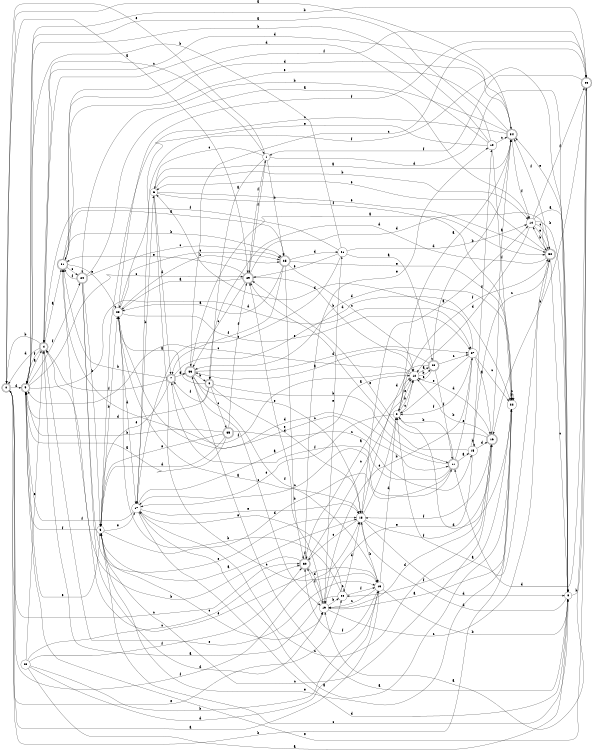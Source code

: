 digraph n30_7 {
__start0 [label="" shape="none"];

rankdir=LR;
size="8,5";

s0 [style="rounded,filled", color="black", fillcolor="white" shape="doublecircle", label="0"];
s1 [style="filled", color="black", fillcolor="white" shape="circle", label="1"];
s2 [style="filled", color="black", fillcolor="white" shape="circle", label="2"];
s3 [style="rounded,filled", color="black", fillcolor="white" shape="doublecircle", label="3"];
s4 [style="rounded,filled", color="black", fillcolor="white" shape="doublecircle", label="4"];
s5 [style="filled", color="black", fillcolor="white" shape="circle", label="5"];
s6 [style="filled", color="black", fillcolor="white" shape="circle", label="6"];
s7 [style="rounded,filled", color="black", fillcolor="white" shape="doublecircle", label="7"];
s8 [style="filled", color="black", fillcolor="white" shape="circle", label="8"];
s9 [style="rounded,filled", color="black", fillcolor="white" shape="doublecircle", label="9"];
s10 [style="filled", color="black", fillcolor="white" shape="circle", label="10"];
s11 [style="rounded,filled", color="black", fillcolor="white" shape="doublecircle", label="11"];
s12 [style="filled", color="black", fillcolor="white" shape="circle", label="12"];
s13 [style="filled", color="black", fillcolor="white" shape="circle", label="13"];
s14 [style="filled", color="black", fillcolor="white" shape="circle", label="14"];
s15 [style="filled", color="black", fillcolor="white" shape="circle", label="15"];
s16 [style="rounded,filled", color="black", fillcolor="white" shape="doublecircle", label="16"];
s17 [style="filled", color="black", fillcolor="white" shape="circle", label="17"];
s18 [style="filled", color="black", fillcolor="white" shape="circle", label="18"];
s19 [style="filled", color="black", fillcolor="white" shape="circle", label="19"];
s20 [style="filled", color="black", fillcolor="white" shape="circle", label="20"];
s21 [style="filled", color="black", fillcolor="white" shape="circle", label="21"];
s22 [style="filled", color="black", fillcolor="white" shape="circle", label="22"];
s23 [style="filled", color="black", fillcolor="white" shape="circle", label="23"];
s24 [style="rounded,filled", color="black", fillcolor="white" shape="doublecircle", label="24"];
s25 [style="rounded,filled", color="black", fillcolor="white" shape="doublecircle", label="25"];
s26 [style="rounded,filled", color="black", fillcolor="white" shape="doublecircle", label="26"];
s27 [style="filled", color="black", fillcolor="white" shape="circle", label="27"];
s28 [style="filled", color="black", fillcolor="white" shape="circle", label="28"];
s29 [style="rounded,filled", color="black", fillcolor="white" shape="doublecircle", label="29"];
s30 [style="rounded,filled", color="black", fillcolor="white" shape="doublecircle", label="30"];
s31 [style="rounded,filled", color="black", fillcolor="white" shape="doublecircle", label="31"];
s32 [style="rounded,filled", color="black", fillcolor="white" shape="doublecircle", label="32"];
s33 [style="rounded,filled", color="black", fillcolor="white" shape="doublecircle", label="33"];
s34 [style="rounded,filled", color="black", fillcolor="white" shape="doublecircle", label="34"];
s35 [style="rounded,filled", color="black", fillcolor="white" shape="doublecircle", label="35"];
s36 [style="rounded,filled", color="black", fillcolor="white" shape="doublecircle", label="36"];
s0 -> s29 [label="a"];
s0 -> s22 [label="b"];
s0 -> s30 [label="c"];
s0 -> s9 [label="d"];
s0 -> s20 [label="e"];
s0 -> s18 [label="f"];
s1 -> s3 [label="a"];
s1 -> s25 [label="b"];
s1 -> s6 [label="c"];
s1 -> s8 [label="d"];
s1 -> s0 [label="e"];
s1 -> s29 [label="f"];
s2 -> s34 [label="a"];
s2 -> s12 [label="b"];
s2 -> s12 [label="c"];
s2 -> s22 [label="d"];
s2 -> s17 [label="e"];
s2 -> s32 [label="f"];
s3 -> s28 [label="a"];
s3 -> s11 [label="b"];
s3 -> s35 [label="c"];
s3 -> s9 [label="d"];
s3 -> s18 [label="e"];
s3 -> s7 [label="f"];
s4 -> s31 [label="a"];
s4 -> s0 [label="b"];
s4 -> s1 [label="c"];
s4 -> s0 [label="d"];
s4 -> s13 [label="e"];
s4 -> s9 [label="f"];
s5 -> s18 [label="a"];
s5 -> s28 [label="b"];
s5 -> s19 [label="c"];
s5 -> s11 [label="d"];
s5 -> s17 [label="e"];
s5 -> s9 [label="f"];
s6 -> s34 [label="a"];
s6 -> s14 [label="b"];
s6 -> s13 [label="c"];
s6 -> s7 [label="d"];
s6 -> s32 [label="e"];
s6 -> s22 [label="f"];
s7 -> s33 [label="a"];
s7 -> s31 [label="b"];
s7 -> s11 [label="c"];
s7 -> s22 [label="d"];
s7 -> s5 [label="e"];
s7 -> s4 [label="f"];
s8 -> s33 [label="a"];
s8 -> s36 [label="b"];
s8 -> s5 [label="c"];
s8 -> s18 [label="d"];
s8 -> s34 [label="e"];
s8 -> s17 [label="f"];
s9 -> s4 [label="a"];
s9 -> s36 [label="b"];
s9 -> s29 [label="c"];
s9 -> s27 [label="d"];
s9 -> s5 [label="e"];
s9 -> s24 [label="f"];
s10 -> s9 [label="a"];
s10 -> s9 [label="b"];
s10 -> s34 [label="c"];
s10 -> s4 [label="d"];
s10 -> s28 [label="e"];
s10 -> s22 [label="f"];
s11 -> s15 [label="a"];
s11 -> s2 [label="b"];
s11 -> s17 [label="c"];
s11 -> s28 [label="d"];
s11 -> s27 [label="e"];
s11 -> s7 [label="f"];
s12 -> s26 [label="a"];
s12 -> s26 [label="b"];
s12 -> s9 [label="c"];
s12 -> s16 [label="d"];
s12 -> s2 [label="e"];
s12 -> s31 [label="f"];
s13 -> s0 [label="a"];
s13 -> s8 [label="b"];
s13 -> s19 [label="c"];
s13 -> s2 [label="d"];
s13 -> s31 [label="e"];
s13 -> s30 [label="f"];
s14 -> s8 [label="a"];
s14 -> s8 [label="b"];
s14 -> s32 [label="c"];
s14 -> s12 [label="d"];
s14 -> s32 [label="e"];
s14 -> s36 [label="f"];
s15 -> s29 [label="a"];
s15 -> s15 [label="b"];
s15 -> s32 [label="c"];
s15 -> s16 [label="d"];
s15 -> s19 [label="e"];
s15 -> s10 [label="f"];
s16 -> s34 [label="a"];
s16 -> s12 [label="b"];
s16 -> s5 [label="c"];
s16 -> s19 [label="d"];
s16 -> s29 [label="e"];
s16 -> s18 [label="f"];
s17 -> s12 [label="a"];
s17 -> s6 [label="b"];
s17 -> s16 [label="c"];
s17 -> s8 [label="d"];
s17 -> s18 [label="e"];
s17 -> s9 [label="f"];
s18 -> s14 [label="a"];
s18 -> s13 [label="b"];
s18 -> s30 [label="c"];
s18 -> s8 [label="d"];
s18 -> s2 [label="e"];
s18 -> s16 [label="f"];
s19 -> s22 [label="a"];
s19 -> s20 [label="b"];
s19 -> s32 [label="c"];
s19 -> s29 [label="d"];
s19 -> s21 [label="e"];
s19 -> s30 [label="f"];
s20 -> s4 [label="a"];
s20 -> s28 [label="b"];
s20 -> s20 [label="c"];
s20 -> s18 [label="d"];
s20 -> s17 [label="e"];
s20 -> s13 [label="f"];
s21 -> s26 [label="a"];
s21 -> s9 [label="b"];
s21 -> s17 [label="c"];
s21 -> s14 [label="d"];
s21 -> s29 [label="e"];
s21 -> s4 [label="f"];
s22 -> s17 [label="a"];
s22 -> s22 [label="b"];
s22 -> s22 [label="c"];
s22 -> s33 [label="d"];
s22 -> s5 [label="e"];
s22 -> s20 [label="f"];
s23 -> s8 [label="a"];
s23 -> s13 [label="b"];
s23 -> s30 [label="c"];
s23 -> s13 [label="d"];
s23 -> s4 [label="e"];
s23 -> s30 [label="f"];
s24 -> s14 [label="a"];
s24 -> s5 [label="b"];
s24 -> s25 [label="c"];
s24 -> s19 [label="d"];
s24 -> s18 [label="e"];
s24 -> s31 [label="f"];
s25 -> s28 [label="a"];
s25 -> s30 [label="b"];
s25 -> s12 [label="c"];
s25 -> s21 [label="d"];
s25 -> s22 [label="e"];
s25 -> s7 [label="f"];
s26 -> s33 [label="a"];
s26 -> s34 [label="b"];
s26 -> s27 [label="c"];
s26 -> s18 [label="d"];
s26 -> s12 [label="e"];
s26 -> s11 [label="f"];
s27 -> s16 [label="a"];
s27 -> s19 [label="b"];
s27 -> s22 [label="c"];
s27 -> s6 [label="d"];
s27 -> s2 [label="e"];
s27 -> s2 [label="f"];
s28 -> s18 [label="a"];
s28 -> s25 [label="b"];
s28 -> s25 [label="c"];
s28 -> s17 [label="d"];
s28 -> s27 [label="e"];
s28 -> s36 [label="f"];
s29 -> s28 [label="a"];
s29 -> s12 [label="b"];
s29 -> s33 [label="c"];
s29 -> s32 [label="d"];
s29 -> s31 [label="e"];
s29 -> s1 [label="f"];
s30 -> s12 [label="a"];
s30 -> s4 [label="b"];
s30 -> s12 [label="c"];
s30 -> s19 [label="d"];
s30 -> s10 [label="e"];
s30 -> s30 [label="f"];
s31 -> s25 [label="a"];
s31 -> s25 [label="b"];
s31 -> s24 [label="c"];
s31 -> s34 [label="d"];
s31 -> s28 [label="e"];
s31 -> s36 [label="f"];
s32 -> s2 [label="a"];
s32 -> s14 [label="b"];
s32 -> s8 [label="c"];
s32 -> s3 [label="d"];
s32 -> s6 [label="e"];
s32 -> s34 [label="f"];
s33 -> s32 [label="a"];
s33 -> s3 [label="b"];
s33 -> s19 [label="c"];
s33 -> s27 [label="d"];
s33 -> s18 [label="e"];
s33 -> s13 [label="f"];
s34 -> s0 [label="a"];
s34 -> s24 [label="b"];
s34 -> s5 [label="c"];
s34 -> s4 [label="d"];
s34 -> s31 [label="e"];
s34 -> s14 [label="f"];
s35 -> s9 [label="a"];
s35 -> s9 [label="b"];
s35 -> s15 [label="c"];
s35 -> s5 [label="d"];
s35 -> s5 [label="e"];
s35 -> s29 [label="f"];
s36 -> s19 [label="a"];
s36 -> s16 [label="b"];
s36 -> s33 [label="c"];
s36 -> s11 [label="d"];
s36 -> s9 [label="e"];
s36 -> s1 [label="f"];

}